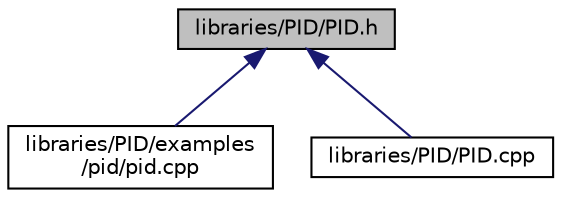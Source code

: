 digraph "libraries/PID/PID.h"
{
 // INTERACTIVE_SVG=YES
  edge [fontname="Helvetica",fontsize="10",labelfontname="Helvetica",labelfontsize="10"];
  node [fontname="Helvetica",fontsize="10",shape=record];
  Node1 [label="libraries/PID/PID.h",height=0.2,width=0.4,color="black", fillcolor="grey75", style="filled", fontcolor="black"];
  Node1 -> Node2 [dir="back",color="midnightblue",fontsize="10",style="solid",fontname="Helvetica"];
  Node2 [label="libraries/PID/examples\l/pid/pid.cpp",height=0.2,width=0.4,color="black", fillcolor="white", style="filled",URL="$examples_2pid_2pid_8cpp.html"];
  Node1 -> Node3 [dir="back",color="midnightblue",fontsize="10",style="solid",fontname="Helvetica"];
  Node3 [label="libraries/PID/PID.cpp",height=0.2,width=0.4,color="black", fillcolor="white", style="filled",URL="$pid_8cpp.html"];
}
